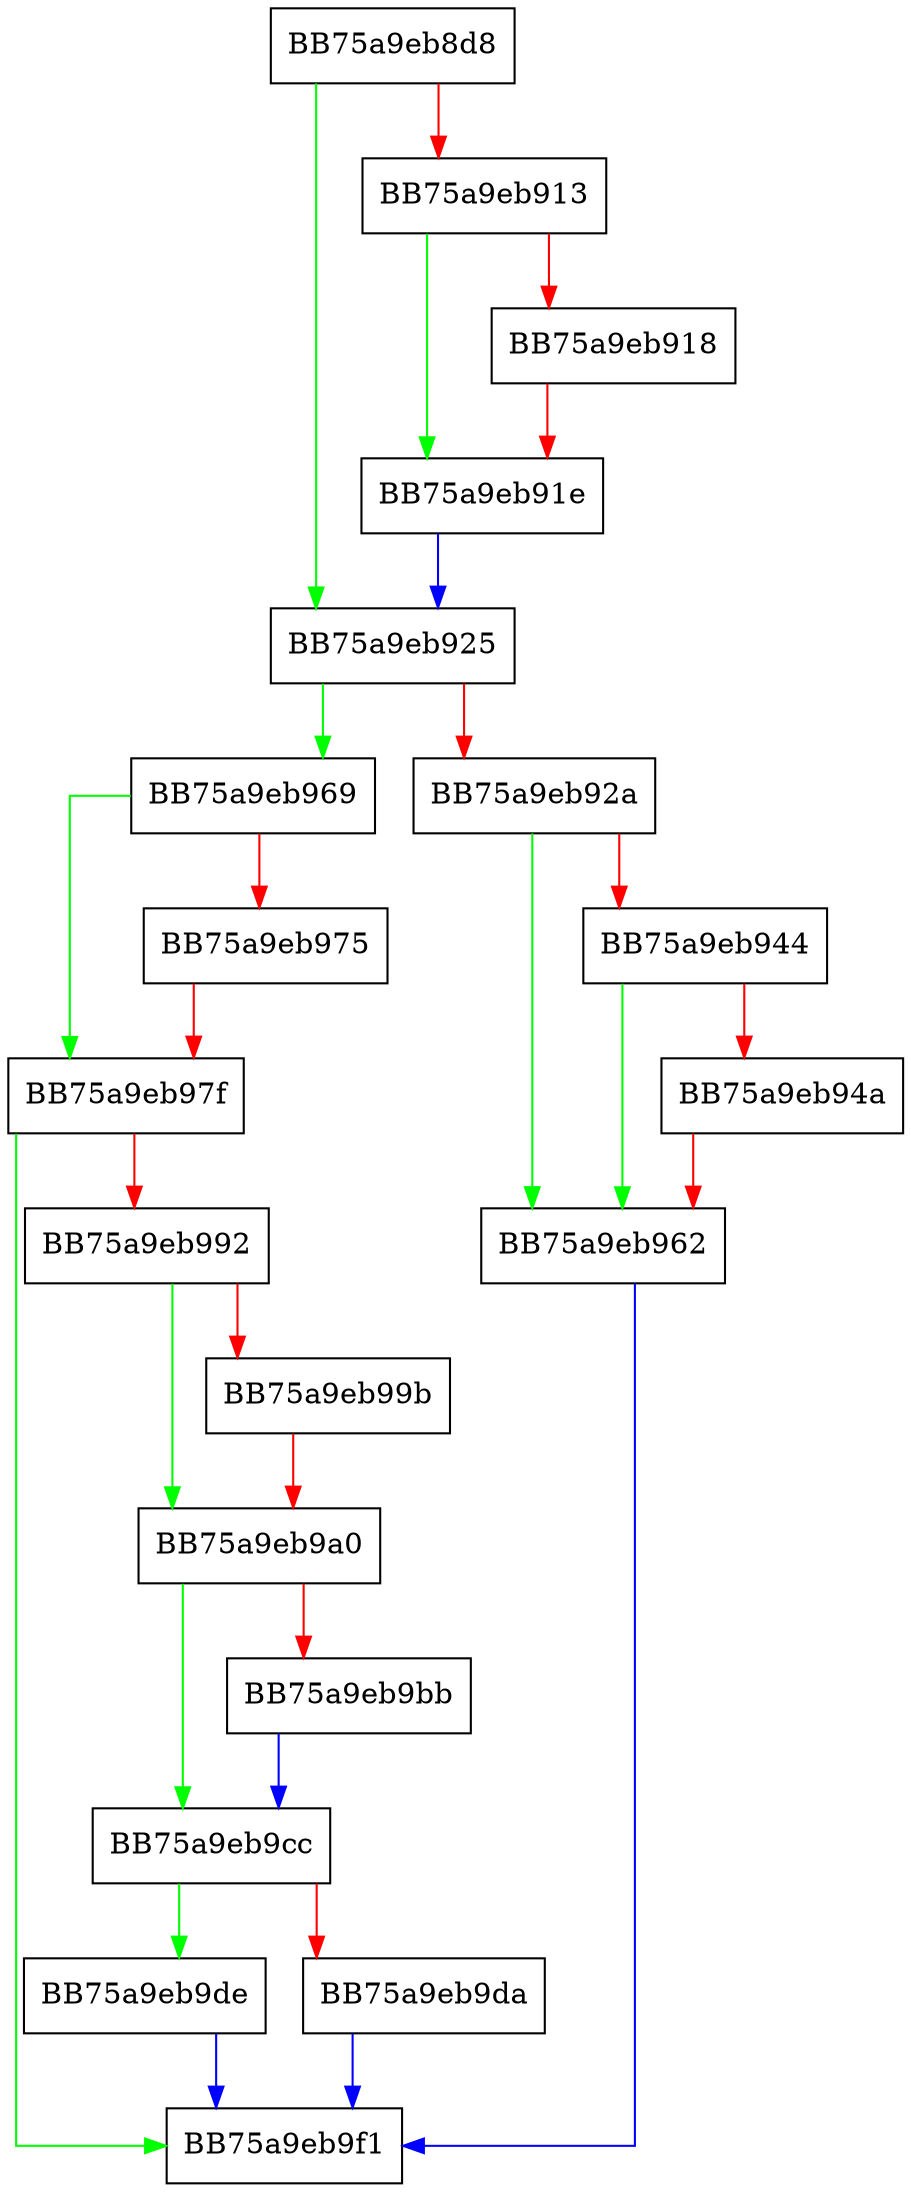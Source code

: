 digraph Initialize {
  node [shape="box"];
  graph [splines=ortho];
  BB75a9eb8d8 -> BB75a9eb925 [color="green"];
  BB75a9eb8d8 -> BB75a9eb913 [color="red"];
  BB75a9eb913 -> BB75a9eb91e [color="green"];
  BB75a9eb913 -> BB75a9eb918 [color="red"];
  BB75a9eb918 -> BB75a9eb91e [color="red"];
  BB75a9eb91e -> BB75a9eb925 [color="blue"];
  BB75a9eb925 -> BB75a9eb969 [color="green"];
  BB75a9eb925 -> BB75a9eb92a [color="red"];
  BB75a9eb92a -> BB75a9eb962 [color="green"];
  BB75a9eb92a -> BB75a9eb944 [color="red"];
  BB75a9eb944 -> BB75a9eb962 [color="green"];
  BB75a9eb944 -> BB75a9eb94a [color="red"];
  BB75a9eb94a -> BB75a9eb962 [color="red"];
  BB75a9eb962 -> BB75a9eb9f1 [color="blue"];
  BB75a9eb969 -> BB75a9eb97f [color="green"];
  BB75a9eb969 -> BB75a9eb975 [color="red"];
  BB75a9eb975 -> BB75a9eb97f [color="red"];
  BB75a9eb97f -> BB75a9eb9f1 [color="green"];
  BB75a9eb97f -> BB75a9eb992 [color="red"];
  BB75a9eb992 -> BB75a9eb9a0 [color="green"];
  BB75a9eb992 -> BB75a9eb99b [color="red"];
  BB75a9eb99b -> BB75a9eb9a0 [color="red"];
  BB75a9eb9a0 -> BB75a9eb9cc [color="green"];
  BB75a9eb9a0 -> BB75a9eb9bb [color="red"];
  BB75a9eb9bb -> BB75a9eb9cc [color="blue"];
  BB75a9eb9cc -> BB75a9eb9de [color="green"];
  BB75a9eb9cc -> BB75a9eb9da [color="red"];
  BB75a9eb9da -> BB75a9eb9f1 [color="blue"];
  BB75a9eb9de -> BB75a9eb9f1 [color="blue"];
}